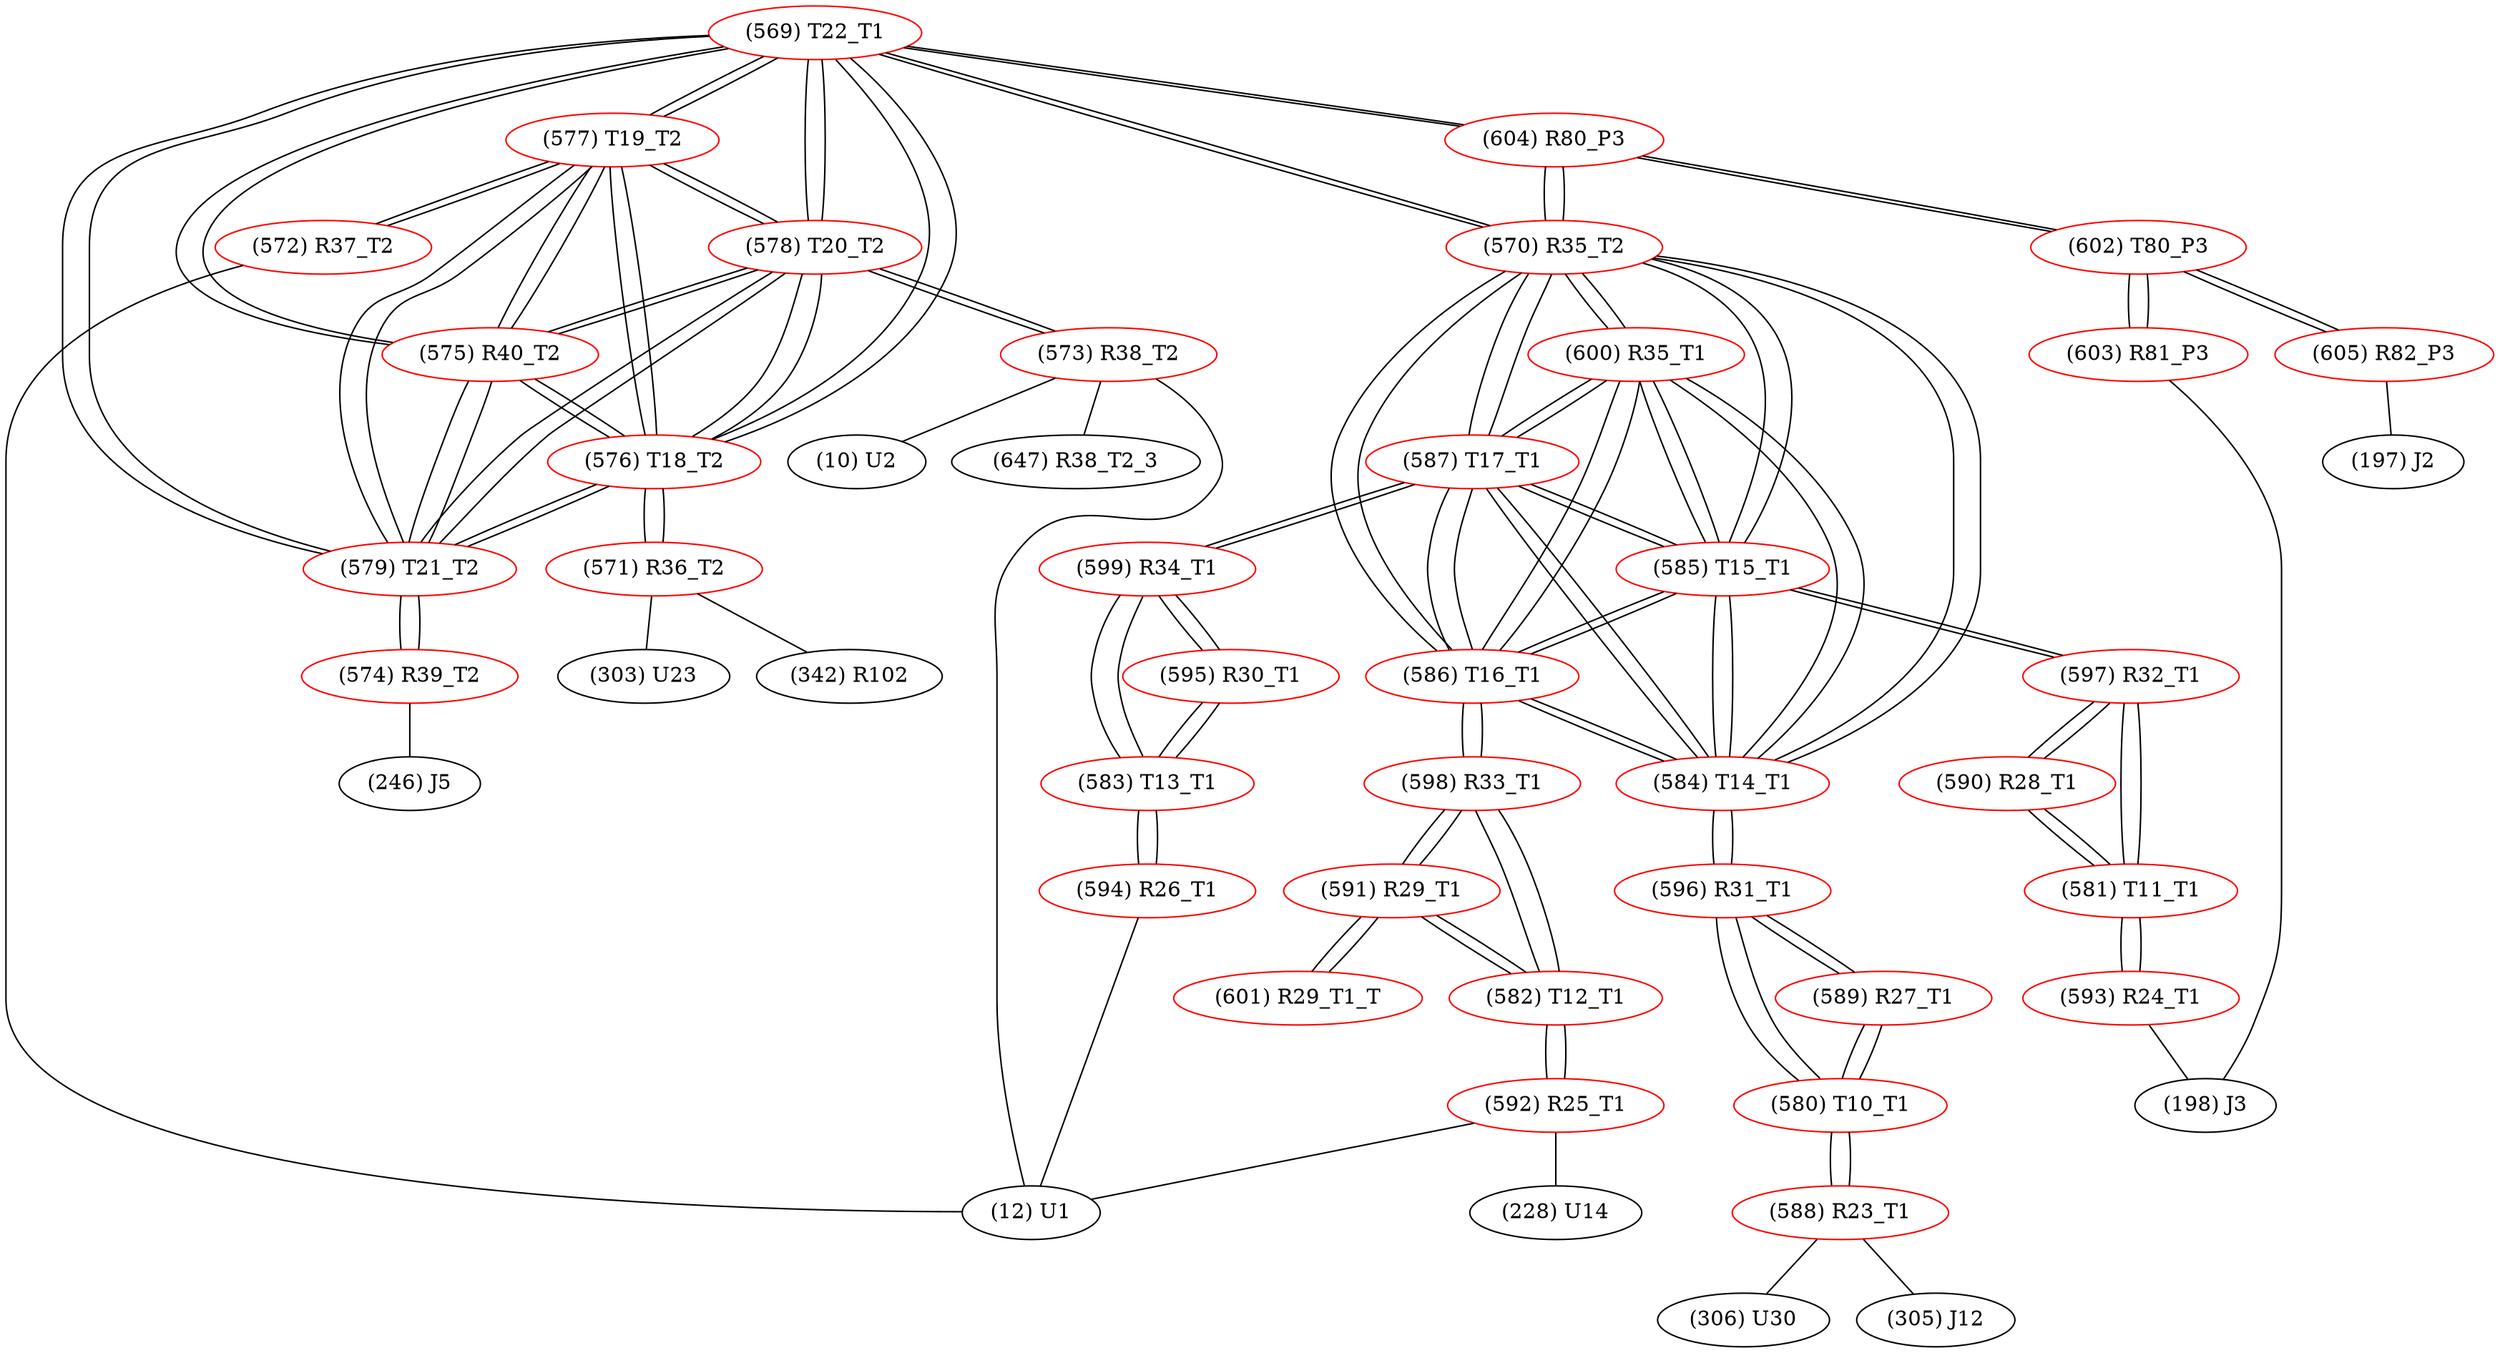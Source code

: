 graph {
	569 [label="(569) T22_T1" color=red]
	577 [label="(577) T19_T2"]
	578 [label="(578) T20_T2"]
	579 [label="(579) T21_T2"]
	576 [label="(576) T18_T2"]
	575 [label="(575) R40_T2"]
	604 [label="(604) R80_P3"]
	570 [label="(570) R35_T2"]
	570 [label="(570) R35_T2" color=red]
	585 [label="(585) T15_T1"]
	586 [label="(586) T16_T1"]
	584 [label="(584) T14_T1"]
	587 [label="(587) T17_T1"]
	600 [label="(600) R35_T1"]
	604 [label="(604) R80_P3"]
	569 [label="(569) T22_T1"]
	571 [label="(571) R36_T2" color=red]
	342 [label="(342) R102"]
	303 [label="(303) U23"]
	576 [label="(576) T18_T2"]
	572 [label="(572) R37_T2" color=red]
	12 [label="(12) U1"]
	577 [label="(577) T19_T2"]
	573 [label="(573) R38_T2" color=red]
	10 [label="(10) U2"]
	12 [label="(12) U1"]
	647 [label="(647) R38_T2_3"]
	578 [label="(578) T20_T2"]
	574 [label="(574) R39_T2" color=red]
	246 [label="(246) J5"]
	579 [label="(579) T21_T2"]
	575 [label="(575) R40_T2" color=red]
	577 [label="(577) T19_T2"]
	578 [label="(578) T20_T2"]
	579 [label="(579) T21_T2"]
	569 [label="(569) T22_T1"]
	576 [label="(576) T18_T2"]
	576 [label="(576) T18_T2" color=red]
	577 [label="(577) T19_T2"]
	578 [label="(578) T20_T2"]
	579 [label="(579) T21_T2"]
	569 [label="(569) T22_T1"]
	575 [label="(575) R40_T2"]
	571 [label="(571) R36_T2"]
	577 [label="(577) T19_T2" color=red]
	578 [label="(578) T20_T2"]
	579 [label="(579) T21_T2"]
	569 [label="(569) T22_T1"]
	576 [label="(576) T18_T2"]
	575 [label="(575) R40_T2"]
	572 [label="(572) R37_T2"]
	578 [label="(578) T20_T2" color=red]
	577 [label="(577) T19_T2"]
	579 [label="(579) T21_T2"]
	569 [label="(569) T22_T1"]
	576 [label="(576) T18_T2"]
	575 [label="(575) R40_T2"]
	573 [label="(573) R38_T2"]
	579 [label="(579) T21_T2" color=red]
	577 [label="(577) T19_T2"]
	578 [label="(578) T20_T2"]
	569 [label="(569) T22_T1"]
	576 [label="(576) T18_T2"]
	575 [label="(575) R40_T2"]
	574 [label="(574) R39_T2"]
	580 [label="(580) T10_T1" color=red]
	588 [label="(588) R23_T1"]
	589 [label="(589) R27_T1"]
	596 [label="(596) R31_T1"]
	581 [label="(581) T11_T1" color=red]
	593 [label="(593) R24_T1"]
	597 [label="(597) R32_T1"]
	590 [label="(590) R28_T1"]
	582 [label="(582) T12_T1" color=red]
	598 [label="(598) R33_T1"]
	591 [label="(591) R29_T1"]
	592 [label="(592) R25_T1"]
	583 [label="(583) T13_T1" color=red]
	595 [label="(595) R30_T1"]
	599 [label="(599) R34_T1"]
	594 [label="(594) R26_T1"]
	584 [label="(584) T14_T1" color=red]
	585 [label="(585) T15_T1"]
	586 [label="(586) T16_T1"]
	587 [label="(587) T17_T1"]
	570 [label="(570) R35_T2"]
	600 [label="(600) R35_T1"]
	596 [label="(596) R31_T1"]
	585 [label="(585) T15_T1" color=red]
	586 [label="(586) T16_T1"]
	584 [label="(584) T14_T1"]
	587 [label="(587) T17_T1"]
	570 [label="(570) R35_T2"]
	600 [label="(600) R35_T1"]
	597 [label="(597) R32_T1"]
	586 [label="(586) T16_T1" color=red]
	585 [label="(585) T15_T1"]
	584 [label="(584) T14_T1"]
	587 [label="(587) T17_T1"]
	570 [label="(570) R35_T2"]
	600 [label="(600) R35_T1"]
	598 [label="(598) R33_T1"]
	587 [label="(587) T17_T1" color=red]
	585 [label="(585) T15_T1"]
	586 [label="(586) T16_T1"]
	584 [label="(584) T14_T1"]
	570 [label="(570) R35_T2"]
	600 [label="(600) R35_T1"]
	599 [label="(599) R34_T1"]
	588 [label="(588) R23_T1" color=red]
	306 [label="(306) U30"]
	305 [label="(305) J12"]
	580 [label="(580) T10_T1"]
	589 [label="(589) R27_T1" color=red]
	580 [label="(580) T10_T1"]
	596 [label="(596) R31_T1"]
	590 [label="(590) R28_T1" color=red]
	597 [label="(597) R32_T1"]
	581 [label="(581) T11_T1"]
	591 [label="(591) R29_T1" color=red]
	598 [label="(598) R33_T1"]
	582 [label="(582) T12_T1"]
	601 [label="(601) R29_T1_T"]
	592 [label="(592) R25_T1" color=red]
	12 [label="(12) U1"]
	228 [label="(228) U14"]
	582 [label="(582) T12_T1"]
	593 [label="(593) R24_T1" color=red]
	198 [label="(198) J3"]
	581 [label="(581) T11_T1"]
	594 [label="(594) R26_T1" color=red]
	12 [label="(12) U1"]
	583 [label="(583) T13_T1"]
	595 [label="(595) R30_T1" color=red]
	599 [label="(599) R34_T1"]
	583 [label="(583) T13_T1"]
	596 [label="(596) R31_T1" color=red]
	589 [label="(589) R27_T1"]
	580 [label="(580) T10_T1"]
	584 [label="(584) T14_T1"]
	597 [label="(597) R32_T1" color=red]
	585 [label="(585) T15_T1"]
	581 [label="(581) T11_T1"]
	590 [label="(590) R28_T1"]
	598 [label="(598) R33_T1" color=red]
	586 [label="(586) T16_T1"]
	582 [label="(582) T12_T1"]
	591 [label="(591) R29_T1"]
	599 [label="(599) R34_T1" color=red]
	587 [label="(587) T17_T1"]
	595 [label="(595) R30_T1"]
	583 [label="(583) T13_T1"]
	600 [label="(600) R35_T1" color=red]
	585 [label="(585) T15_T1"]
	586 [label="(586) T16_T1"]
	584 [label="(584) T14_T1"]
	587 [label="(587) T17_T1"]
	570 [label="(570) R35_T2"]
	601 [label="(601) R29_T1_T" color=red]
	591 [label="(591) R29_T1"]
	602 [label="(602) T80_P3" color=red]
	603 [label="(603) R81_P3"]
	605 [label="(605) R82_P3"]
	604 [label="(604) R80_P3"]
	603 [label="(603) R81_P3" color=red]
	198 [label="(198) J3"]
	602 [label="(602) T80_P3"]
	604 [label="(604) R80_P3" color=red]
	569 [label="(569) T22_T1"]
	570 [label="(570) R35_T2"]
	602 [label="(602) T80_P3"]
	605 [label="(605) R82_P3" color=red]
	197 [label="(197) J2"]
	602 [label="(602) T80_P3"]
	569 -- 577
	569 -- 578
	569 -- 579
	569 -- 576
	569 -- 575
	569 -- 604
	569 -- 570
	570 -- 585
	570 -- 586
	570 -- 584
	570 -- 587
	570 -- 600
	570 -- 604
	570 -- 569
	571 -- 342
	571 -- 303
	571 -- 576
	572 -- 12
	572 -- 577
	573 -- 10
	573 -- 12
	573 -- 647
	573 -- 578
	574 -- 246
	574 -- 579
	575 -- 577
	575 -- 578
	575 -- 579
	575 -- 569
	575 -- 576
	576 -- 577
	576 -- 578
	576 -- 579
	576 -- 569
	576 -- 575
	576 -- 571
	577 -- 578
	577 -- 579
	577 -- 569
	577 -- 576
	577 -- 575
	577 -- 572
	578 -- 577
	578 -- 579
	578 -- 569
	578 -- 576
	578 -- 575
	578 -- 573
	579 -- 577
	579 -- 578
	579 -- 569
	579 -- 576
	579 -- 575
	579 -- 574
	580 -- 588
	580 -- 589
	580 -- 596
	581 -- 593
	581 -- 597
	581 -- 590
	582 -- 598
	582 -- 591
	582 -- 592
	583 -- 595
	583 -- 599
	583 -- 594
	584 -- 585
	584 -- 586
	584 -- 587
	584 -- 570
	584 -- 600
	584 -- 596
	585 -- 586
	585 -- 584
	585 -- 587
	585 -- 570
	585 -- 600
	585 -- 597
	586 -- 585
	586 -- 584
	586 -- 587
	586 -- 570
	586 -- 600
	586 -- 598
	587 -- 585
	587 -- 586
	587 -- 584
	587 -- 570
	587 -- 600
	587 -- 599
	588 -- 306
	588 -- 305
	588 -- 580
	589 -- 580
	589 -- 596
	590 -- 597
	590 -- 581
	591 -- 598
	591 -- 582
	591 -- 601
	592 -- 12
	592 -- 228
	592 -- 582
	593 -- 198
	593 -- 581
	594 -- 12
	594 -- 583
	595 -- 599
	595 -- 583
	596 -- 589
	596 -- 580
	596 -- 584
	597 -- 585
	597 -- 581
	597 -- 590
	598 -- 586
	598 -- 582
	598 -- 591
	599 -- 587
	599 -- 595
	599 -- 583
	600 -- 585
	600 -- 586
	600 -- 584
	600 -- 587
	600 -- 570
	601 -- 591
	602 -- 603
	602 -- 605
	602 -- 604
	603 -- 198
	603 -- 602
	604 -- 569
	604 -- 570
	604 -- 602
	605 -- 197
	605 -- 602
}